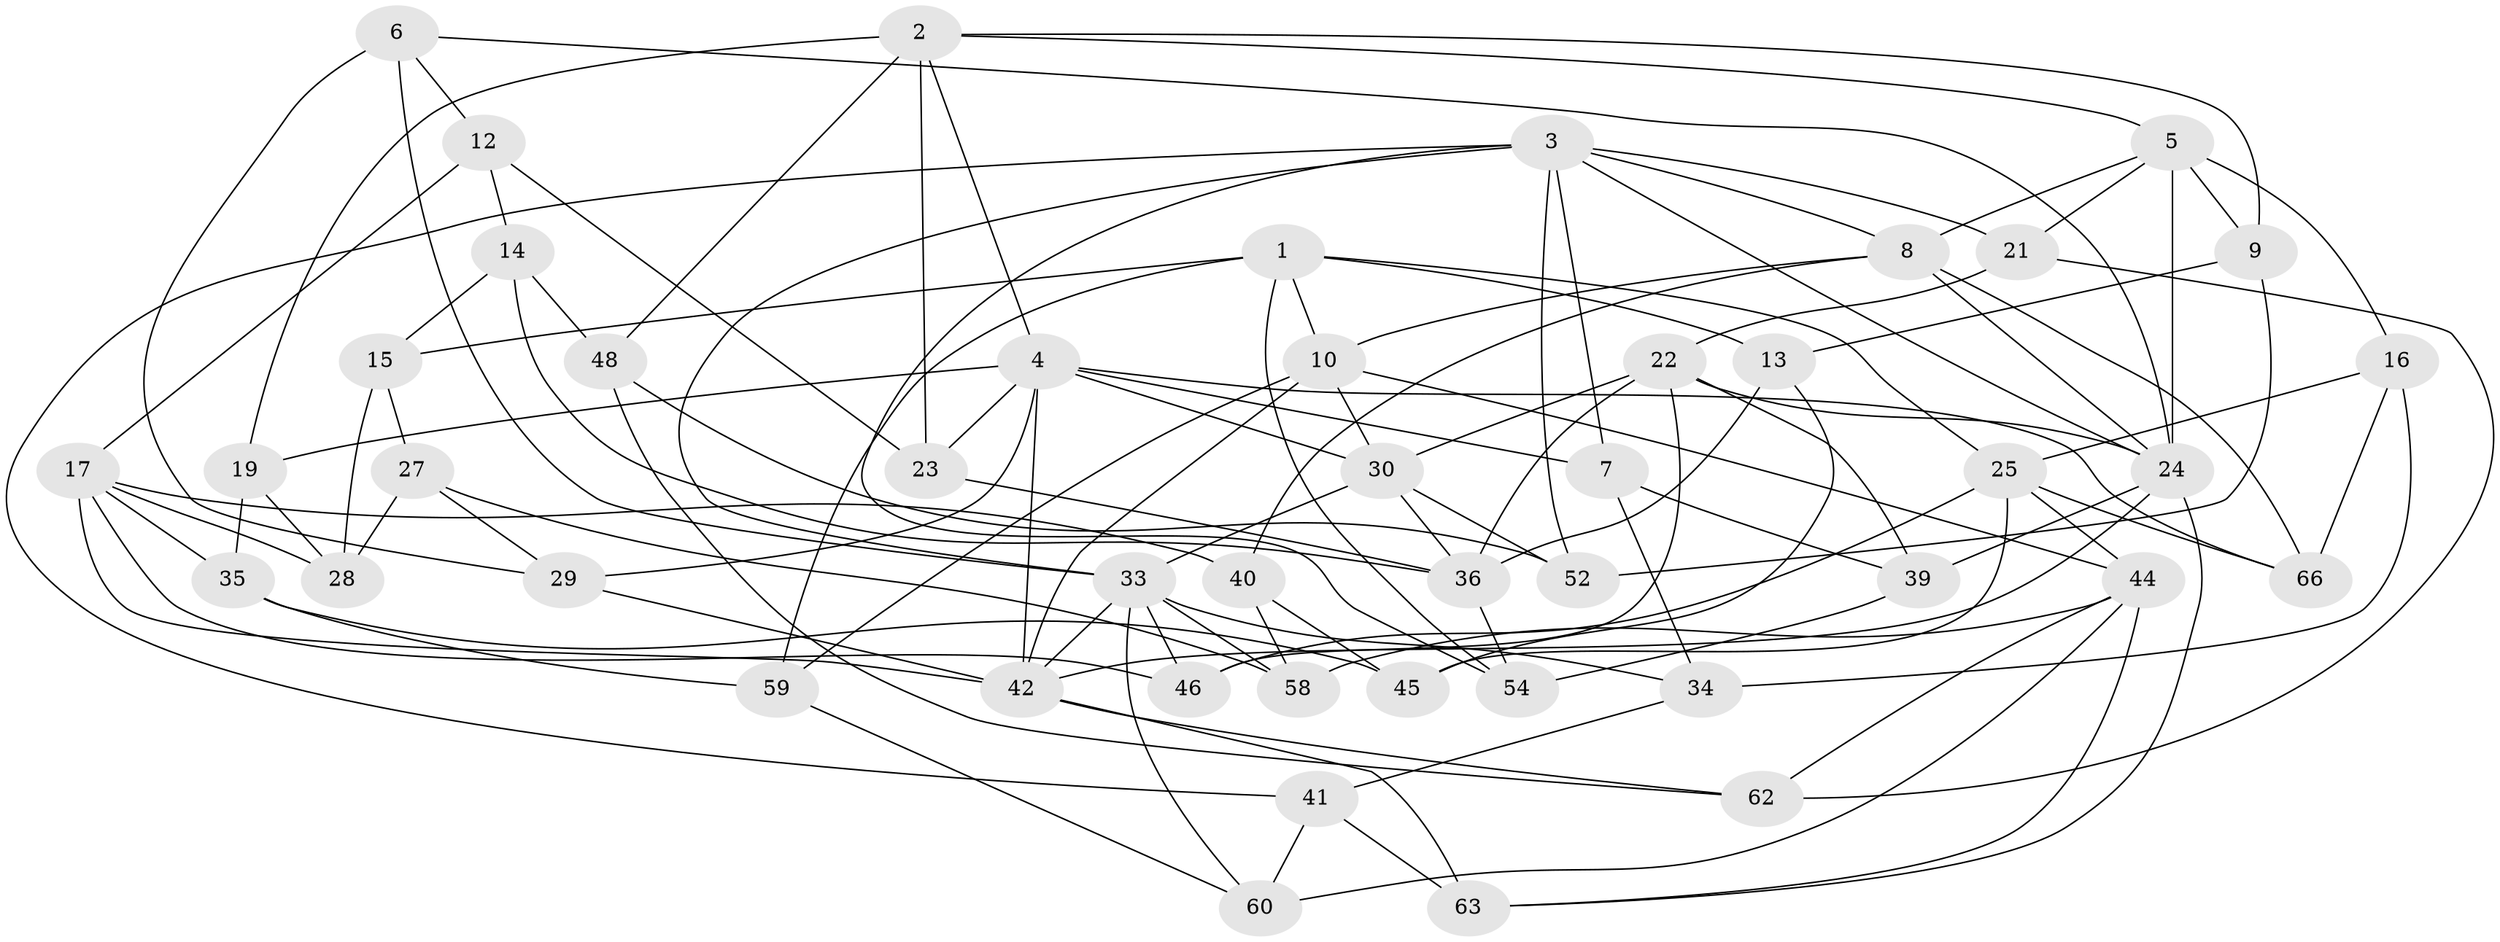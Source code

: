 // original degree distribution, {4: 1.0}
// Generated by graph-tools (version 1.1) at 2025/20/03/04/25 18:20:58]
// undirected, 46 vertices, 113 edges
graph export_dot {
graph [start="1"]
  node [color=gray90,style=filled];
  1 [super="+31"];
  2 [super="+43"];
  3 [super="+18"];
  4 [super="+11+57"];
  5 [super="+26"];
  6;
  7;
  8 [super="+65"];
  9;
  10 [super="+64"];
  12;
  13;
  14;
  15;
  16;
  17 [super="+53"];
  19;
  21;
  22 [super="+38"];
  23;
  24 [super="+55+37"];
  25 [super="+56"];
  27;
  28;
  29;
  30 [super="+32"];
  33 [super="+50"];
  34;
  35;
  36 [super="+49"];
  39;
  40;
  41;
  42 [super="+47+51"];
  44 [super="+61"];
  45;
  46;
  48;
  52;
  54;
  58;
  59;
  60;
  62;
  63;
  66;
  1 -- 13;
  1 -- 59;
  1 -- 25;
  1 -- 10;
  1 -- 54;
  1 -- 15;
  2 -- 19;
  2 -- 48;
  2 -- 5;
  2 -- 9;
  2 -- 4;
  2 -- 23;
  3 -- 8;
  3 -- 21;
  3 -- 24;
  3 -- 33;
  3 -- 52;
  3 -- 54;
  3 -- 7;
  3 -- 41;
  4 -- 30;
  4 -- 23;
  4 -- 29;
  4 -- 7;
  4 -- 42;
  4 -- 19;
  4 -- 66;
  5 -- 16;
  5 -- 9;
  5 -- 24;
  5 -- 8;
  5 -- 21;
  6 -- 29;
  6 -- 24;
  6 -- 12;
  6 -- 33;
  7 -- 39;
  7 -- 34;
  8 -- 24;
  8 -- 40;
  8 -- 10;
  8 -- 66;
  9 -- 13;
  9 -- 52;
  10 -- 42;
  10 -- 59;
  10 -- 44;
  10 -- 30;
  12 -- 17;
  12 -- 14;
  12 -- 23;
  13 -- 45;
  13 -- 36;
  14 -- 36;
  14 -- 15;
  14 -- 48;
  15 -- 28;
  15 -- 27;
  16 -- 66;
  16 -- 25;
  16 -- 34;
  17 -- 46;
  17 -- 40;
  17 -- 42;
  17 -- 35;
  17 -- 28;
  19 -- 35;
  19 -- 28;
  21 -- 62;
  21 -- 22;
  22 -- 36;
  22 -- 30;
  22 -- 24;
  22 -- 46;
  22 -- 39;
  23 -- 36;
  24 -- 63;
  24 -- 42;
  24 -- 39;
  25 -- 44;
  25 -- 66;
  25 -- 46;
  25 -- 45;
  27 -- 29;
  27 -- 28;
  27 -- 58;
  29 -- 42;
  30 -- 36;
  30 -- 52;
  30 -- 33;
  33 -- 46;
  33 -- 42;
  33 -- 34;
  33 -- 58;
  33 -- 60;
  34 -- 41;
  35 -- 45;
  35 -- 59;
  36 -- 54;
  39 -- 54;
  40 -- 45;
  40 -- 58;
  41 -- 63;
  41 -- 60;
  42 -- 62;
  42 -- 63;
  44 -- 58;
  44 -- 62;
  44 -- 60;
  44 -- 63;
  48 -- 52;
  48 -- 62;
  59 -- 60;
}

